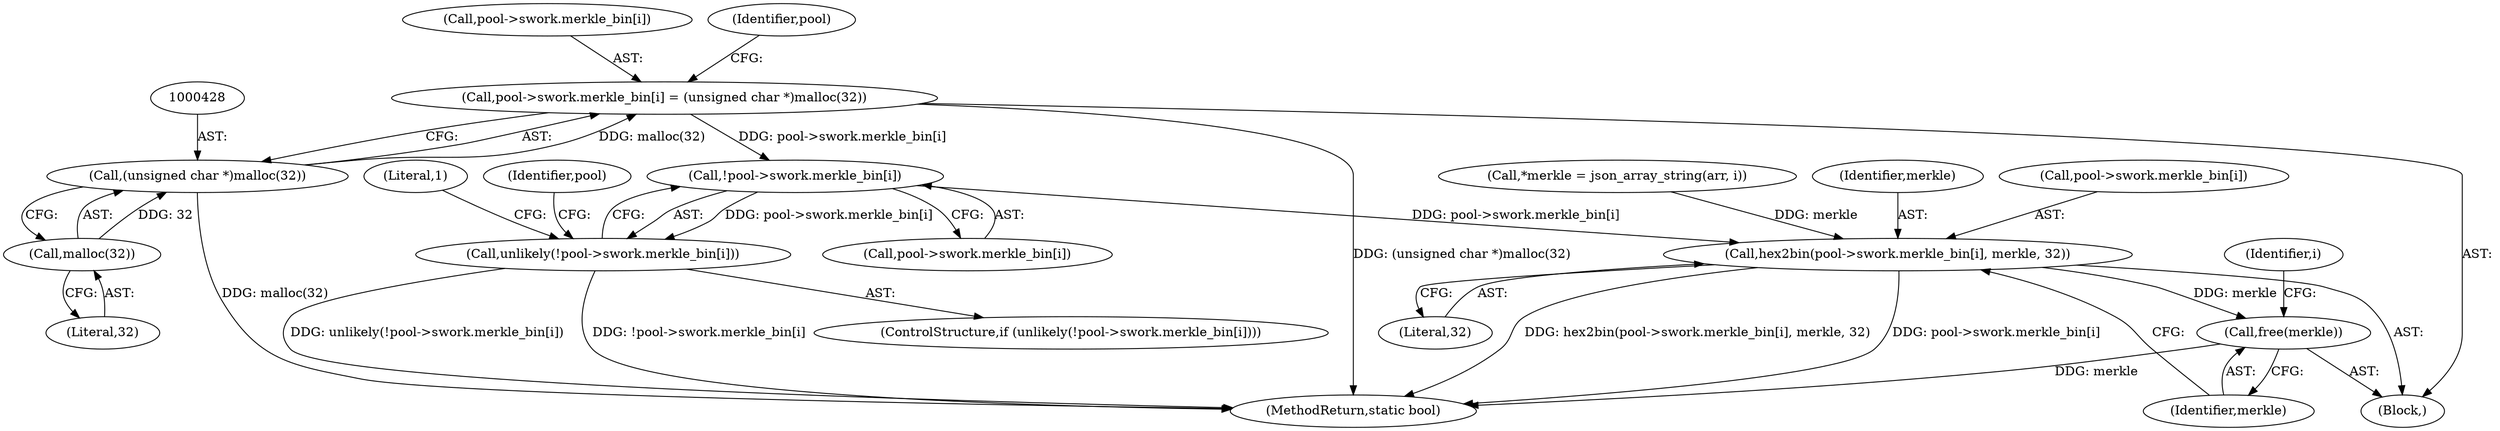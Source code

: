 digraph "0_sgminer_910c36089940e81fb85c65b8e63dcd2fac71470c@pointer" {
"1000433" [label="(Call,!pool->swork.merkle_bin[i])"];
"1000419" [label="(Call,pool->swork.merkle_bin[i] = (unsigned char *)malloc(32))"];
"1000427" [label="(Call,(unsigned char *)malloc(32))"];
"1000429" [label="(Call,malloc(32))"];
"1000432" [label="(Call,unlikely(!pool->swork.merkle_bin[i]))"];
"1000444" [label="(Call,hex2bin(pool->swork.merkle_bin[i], merkle, 32))"];
"1000454" [label="(Call,free(merkle))"];
"1000414" [label="(Call,*merkle = json_array_string(arr, i))"];
"1000768" [label="(MethodReturn,static bool)"];
"1000442" [label="(Literal,1)"];
"1000429" [label="(Call,malloc(32))"];
"1000412" [label="(Block,)"];
"1000444" [label="(Call,hex2bin(pool->swork.merkle_bin[i], merkle, 32))"];
"1000430" [label="(Literal,32)"];
"1000427" [label="(Call,(unsigned char *)malloc(32))"];
"1000420" [label="(Call,pool->swork.merkle_bin[i])"];
"1000455" [label="(Identifier,merkle)"];
"1000453" [label="(Literal,32)"];
"1000452" [label="(Identifier,merkle)"];
"1000437" [label="(Identifier,pool)"];
"1000411" [label="(Identifier,i)"];
"1000419" [label="(Call,pool->swork.merkle_bin[i] = (unsigned char *)malloc(32))"];
"1000433" [label="(Call,!pool->swork.merkle_bin[i])"];
"1000445" [label="(Call,pool->swork.merkle_bin[i])"];
"1000432" [label="(Call,unlikely(!pool->swork.merkle_bin[i]))"];
"1000431" [label="(ControlStructure,if (unlikely(!pool->swork.merkle_bin[i])))"];
"1000448" [label="(Identifier,pool)"];
"1000454" [label="(Call,free(merkle))"];
"1000434" [label="(Call,pool->swork.merkle_bin[i])"];
"1000433" -> "1000432"  [label="AST: "];
"1000433" -> "1000434"  [label="CFG: "];
"1000434" -> "1000433"  [label="AST: "];
"1000432" -> "1000433"  [label="CFG: "];
"1000433" -> "1000432"  [label="DDG: pool->swork.merkle_bin[i]"];
"1000419" -> "1000433"  [label="DDG: pool->swork.merkle_bin[i]"];
"1000433" -> "1000444"  [label="DDG: pool->swork.merkle_bin[i]"];
"1000419" -> "1000412"  [label="AST: "];
"1000419" -> "1000427"  [label="CFG: "];
"1000420" -> "1000419"  [label="AST: "];
"1000427" -> "1000419"  [label="AST: "];
"1000437" -> "1000419"  [label="CFG: "];
"1000419" -> "1000768"  [label="DDG: (unsigned char *)malloc(32)"];
"1000427" -> "1000419"  [label="DDG: malloc(32)"];
"1000427" -> "1000429"  [label="CFG: "];
"1000428" -> "1000427"  [label="AST: "];
"1000429" -> "1000427"  [label="AST: "];
"1000427" -> "1000768"  [label="DDG: malloc(32)"];
"1000429" -> "1000427"  [label="DDG: 32"];
"1000429" -> "1000430"  [label="CFG: "];
"1000430" -> "1000429"  [label="AST: "];
"1000432" -> "1000431"  [label="AST: "];
"1000442" -> "1000432"  [label="CFG: "];
"1000448" -> "1000432"  [label="CFG: "];
"1000432" -> "1000768"  [label="DDG: unlikely(!pool->swork.merkle_bin[i])"];
"1000432" -> "1000768"  [label="DDG: !pool->swork.merkle_bin[i]"];
"1000444" -> "1000412"  [label="AST: "];
"1000444" -> "1000453"  [label="CFG: "];
"1000445" -> "1000444"  [label="AST: "];
"1000452" -> "1000444"  [label="AST: "];
"1000453" -> "1000444"  [label="AST: "];
"1000455" -> "1000444"  [label="CFG: "];
"1000444" -> "1000768"  [label="DDG: pool->swork.merkle_bin[i]"];
"1000444" -> "1000768"  [label="DDG: hex2bin(pool->swork.merkle_bin[i], merkle, 32)"];
"1000414" -> "1000444"  [label="DDG: merkle"];
"1000444" -> "1000454"  [label="DDG: merkle"];
"1000454" -> "1000412"  [label="AST: "];
"1000454" -> "1000455"  [label="CFG: "];
"1000455" -> "1000454"  [label="AST: "];
"1000411" -> "1000454"  [label="CFG: "];
"1000454" -> "1000768"  [label="DDG: merkle"];
}

